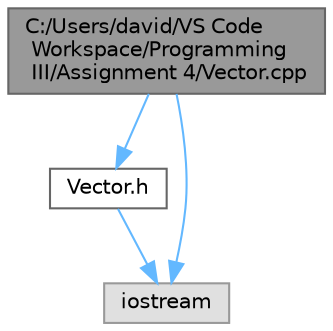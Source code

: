 digraph "C:/Users/david/VS Code Workspace/Programming III/Assignment 4/Vector.cpp"
{
 // LATEX_PDF_SIZE
  bgcolor="transparent";
  edge [fontname=Helvetica,fontsize=10,labelfontname=Helvetica,labelfontsize=10];
  node [fontname=Helvetica,fontsize=10,shape=box,height=0.2,width=0.4];
  Node1 [label="C:/Users/david/VS Code\l Workspace/Programming\l III/Assignment 4/Vector.cpp",height=0.2,width=0.4,color="gray40", fillcolor="grey60", style="filled", fontcolor="black",tooltip="This is the Vector class, which implements simple Vector functionalities."];
  Node1 -> Node2 [color="steelblue1",style="solid"];
  Node2 [label="Vector.h",height=0.2,width=0.4,color="grey40", fillcolor="white", style="filled",URL="$_vector_8h.html",tooltip="Header file for Vector.cpp."];
  Node2 -> Node3 [color="steelblue1",style="solid"];
  Node3 [label="iostream",height=0.2,width=0.4,color="grey60", fillcolor="#E0E0E0", style="filled",tooltip=" "];
  Node1 -> Node3 [color="steelblue1",style="solid"];
}
